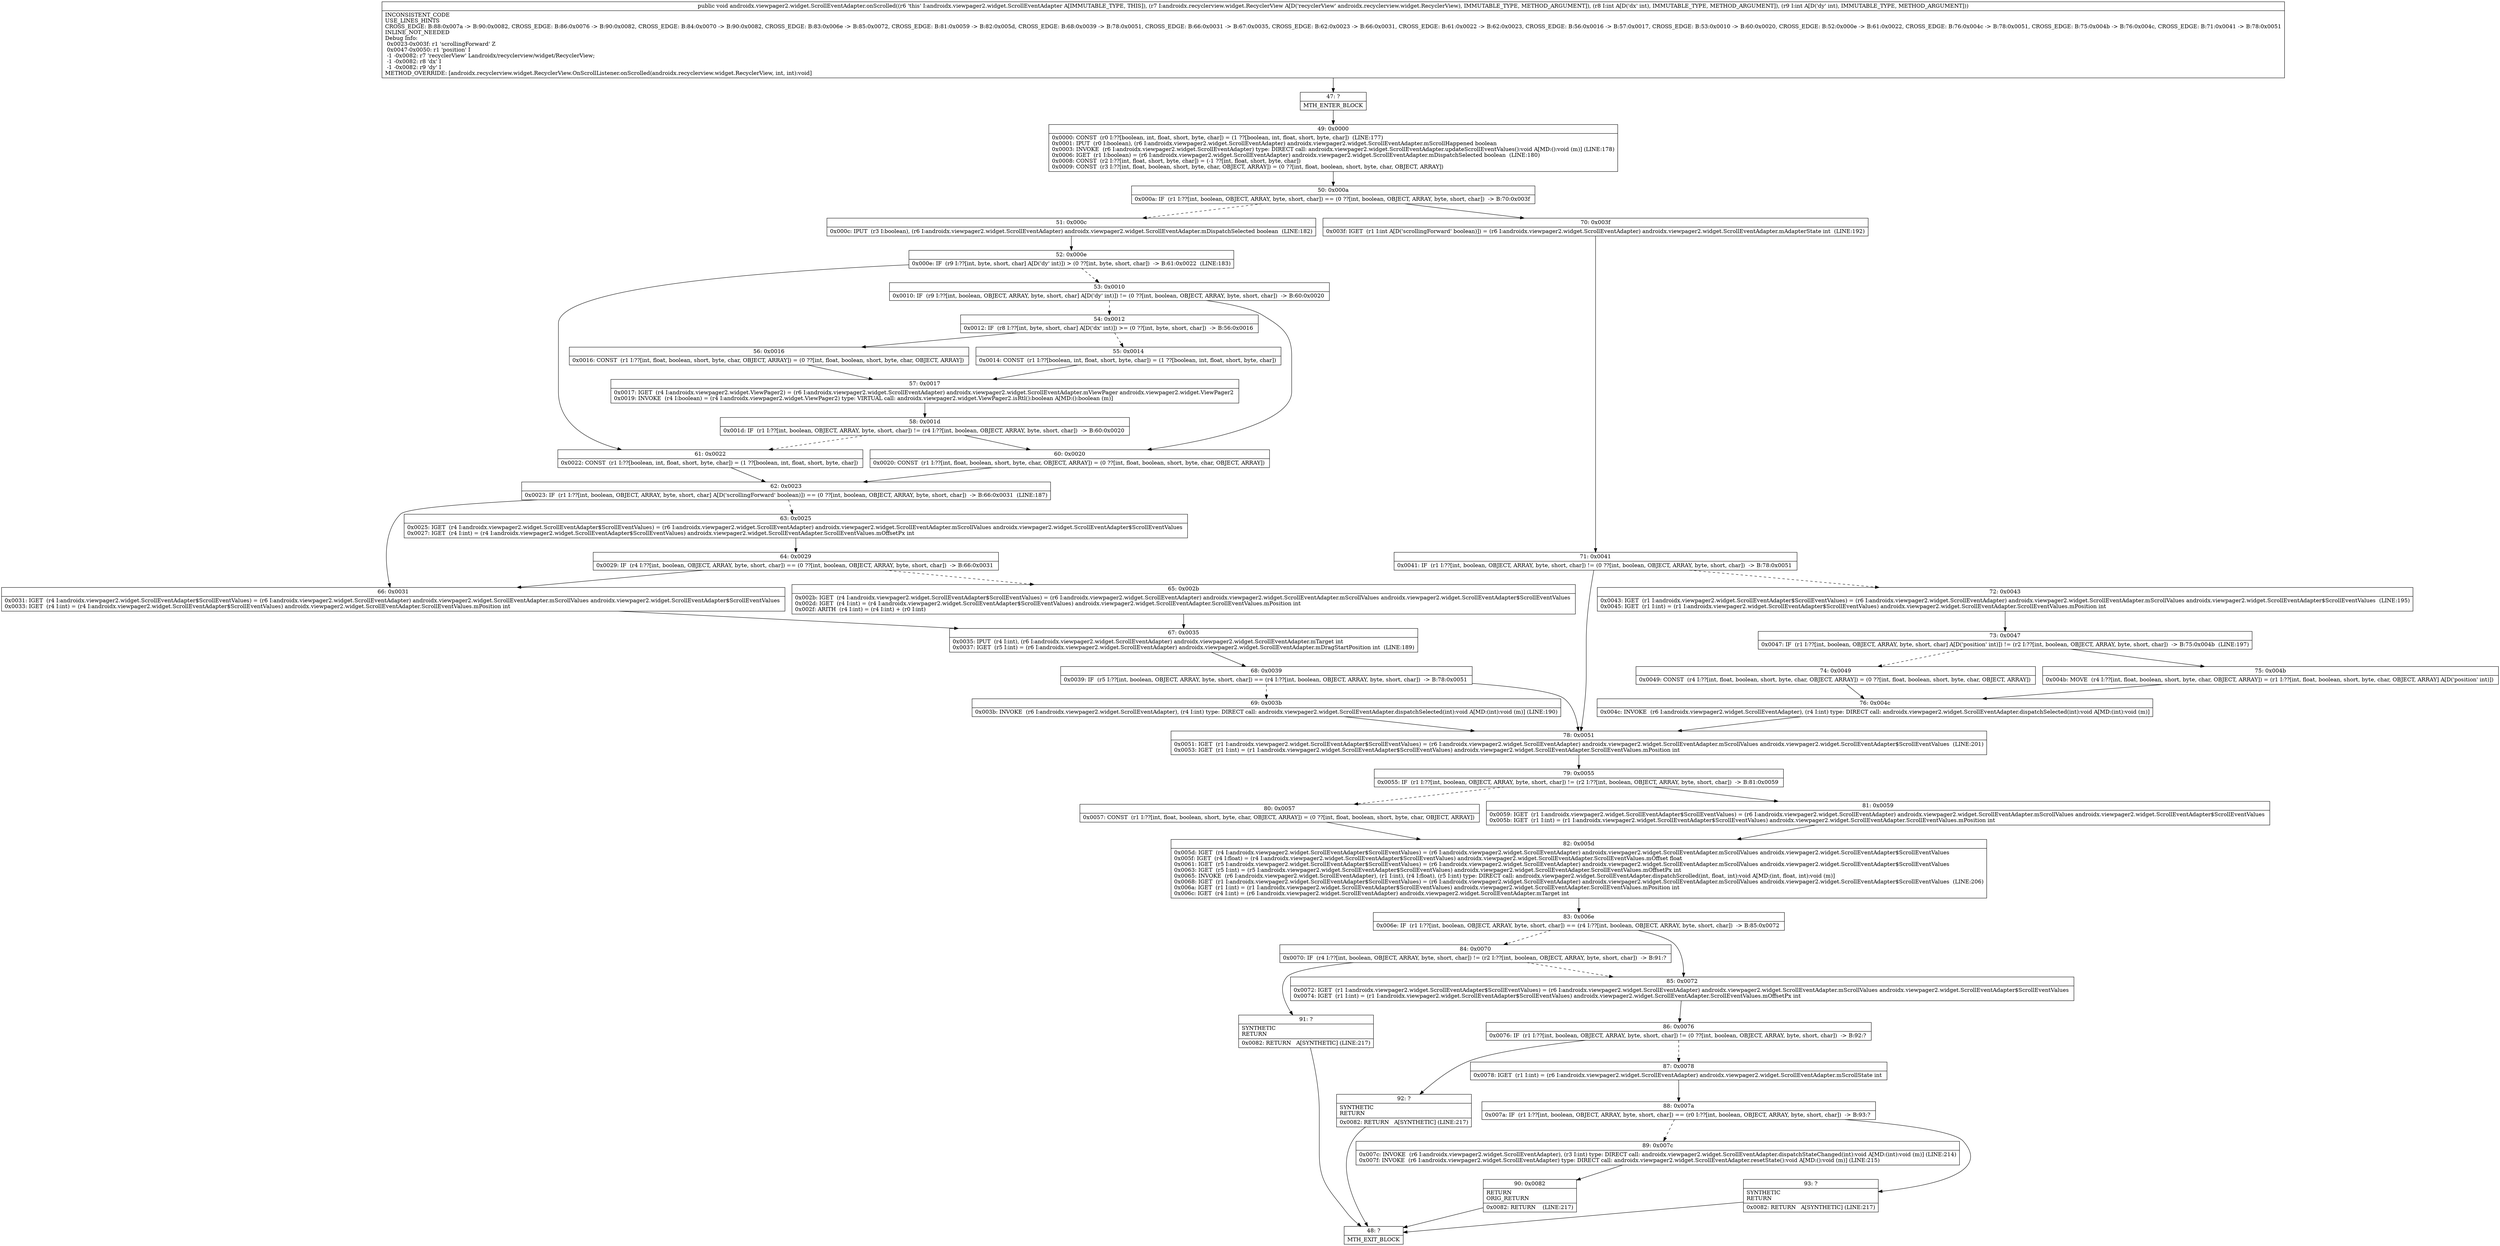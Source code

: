 digraph "CFG forandroidx.viewpager2.widget.ScrollEventAdapter.onScrolled(Landroidx\/recyclerview\/widget\/RecyclerView;II)V" {
Node_47 [shape=record,label="{47\:\ ?|MTH_ENTER_BLOCK\l}"];
Node_49 [shape=record,label="{49\:\ 0x0000|0x0000: CONST  (r0 I:??[boolean, int, float, short, byte, char]) = (1 ??[boolean, int, float, short, byte, char])  (LINE:177)\l0x0001: IPUT  (r0 I:boolean), (r6 I:androidx.viewpager2.widget.ScrollEventAdapter) androidx.viewpager2.widget.ScrollEventAdapter.mScrollHappened boolean \l0x0003: INVOKE  (r6 I:androidx.viewpager2.widget.ScrollEventAdapter) type: DIRECT call: androidx.viewpager2.widget.ScrollEventAdapter.updateScrollEventValues():void A[MD:():void (m)] (LINE:178)\l0x0006: IGET  (r1 I:boolean) = (r6 I:androidx.viewpager2.widget.ScrollEventAdapter) androidx.viewpager2.widget.ScrollEventAdapter.mDispatchSelected boolean  (LINE:180)\l0x0008: CONST  (r2 I:??[int, float, short, byte, char]) = (\-1 ??[int, float, short, byte, char]) \l0x0009: CONST  (r3 I:??[int, float, boolean, short, byte, char, OBJECT, ARRAY]) = (0 ??[int, float, boolean, short, byte, char, OBJECT, ARRAY]) \l}"];
Node_50 [shape=record,label="{50\:\ 0x000a|0x000a: IF  (r1 I:??[int, boolean, OBJECT, ARRAY, byte, short, char]) == (0 ??[int, boolean, OBJECT, ARRAY, byte, short, char])  \-\> B:70:0x003f \l}"];
Node_51 [shape=record,label="{51\:\ 0x000c|0x000c: IPUT  (r3 I:boolean), (r6 I:androidx.viewpager2.widget.ScrollEventAdapter) androidx.viewpager2.widget.ScrollEventAdapter.mDispatchSelected boolean  (LINE:182)\l}"];
Node_52 [shape=record,label="{52\:\ 0x000e|0x000e: IF  (r9 I:??[int, byte, short, char] A[D('dy' int)]) \> (0 ??[int, byte, short, char])  \-\> B:61:0x0022  (LINE:183)\l}"];
Node_53 [shape=record,label="{53\:\ 0x0010|0x0010: IF  (r9 I:??[int, boolean, OBJECT, ARRAY, byte, short, char] A[D('dy' int)]) != (0 ??[int, boolean, OBJECT, ARRAY, byte, short, char])  \-\> B:60:0x0020 \l}"];
Node_54 [shape=record,label="{54\:\ 0x0012|0x0012: IF  (r8 I:??[int, byte, short, char] A[D('dx' int)]) \>= (0 ??[int, byte, short, char])  \-\> B:56:0x0016 \l}"];
Node_55 [shape=record,label="{55\:\ 0x0014|0x0014: CONST  (r1 I:??[boolean, int, float, short, byte, char]) = (1 ??[boolean, int, float, short, byte, char]) \l}"];
Node_57 [shape=record,label="{57\:\ 0x0017|0x0017: IGET  (r4 I:androidx.viewpager2.widget.ViewPager2) = (r6 I:androidx.viewpager2.widget.ScrollEventAdapter) androidx.viewpager2.widget.ScrollEventAdapter.mViewPager androidx.viewpager2.widget.ViewPager2 \l0x0019: INVOKE  (r4 I:boolean) = (r4 I:androidx.viewpager2.widget.ViewPager2) type: VIRTUAL call: androidx.viewpager2.widget.ViewPager2.isRtl():boolean A[MD:():boolean (m)]\l}"];
Node_58 [shape=record,label="{58\:\ 0x001d|0x001d: IF  (r1 I:??[int, boolean, OBJECT, ARRAY, byte, short, char]) != (r4 I:??[int, boolean, OBJECT, ARRAY, byte, short, char])  \-\> B:60:0x0020 \l}"];
Node_56 [shape=record,label="{56\:\ 0x0016|0x0016: CONST  (r1 I:??[int, float, boolean, short, byte, char, OBJECT, ARRAY]) = (0 ??[int, float, boolean, short, byte, char, OBJECT, ARRAY]) \l}"];
Node_60 [shape=record,label="{60\:\ 0x0020|0x0020: CONST  (r1 I:??[int, float, boolean, short, byte, char, OBJECT, ARRAY]) = (0 ??[int, float, boolean, short, byte, char, OBJECT, ARRAY]) \l}"];
Node_62 [shape=record,label="{62\:\ 0x0023|0x0023: IF  (r1 I:??[int, boolean, OBJECT, ARRAY, byte, short, char] A[D('scrollingForward' boolean)]) == (0 ??[int, boolean, OBJECT, ARRAY, byte, short, char])  \-\> B:66:0x0031  (LINE:187)\l}"];
Node_63 [shape=record,label="{63\:\ 0x0025|0x0025: IGET  (r4 I:androidx.viewpager2.widget.ScrollEventAdapter$ScrollEventValues) = (r6 I:androidx.viewpager2.widget.ScrollEventAdapter) androidx.viewpager2.widget.ScrollEventAdapter.mScrollValues androidx.viewpager2.widget.ScrollEventAdapter$ScrollEventValues \l0x0027: IGET  (r4 I:int) = (r4 I:androidx.viewpager2.widget.ScrollEventAdapter$ScrollEventValues) androidx.viewpager2.widget.ScrollEventAdapter.ScrollEventValues.mOffsetPx int \l}"];
Node_64 [shape=record,label="{64\:\ 0x0029|0x0029: IF  (r4 I:??[int, boolean, OBJECT, ARRAY, byte, short, char]) == (0 ??[int, boolean, OBJECT, ARRAY, byte, short, char])  \-\> B:66:0x0031 \l}"];
Node_65 [shape=record,label="{65\:\ 0x002b|0x002b: IGET  (r4 I:androidx.viewpager2.widget.ScrollEventAdapter$ScrollEventValues) = (r6 I:androidx.viewpager2.widget.ScrollEventAdapter) androidx.viewpager2.widget.ScrollEventAdapter.mScrollValues androidx.viewpager2.widget.ScrollEventAdapter$ScrollEventValues \l0x002d: IGET  (r4 I:int) = (r4 I:androidx.viewpager2.widget.ScrollEventAdapter$ScrollEventValues) androidx.viewpager2.widget.ScrollEventAdapter.ScrollEventValues.mPosition int \l0x002f: ARITH  (r4 I:int) = (r4 I:int) + (r0 I:int) \l}"];
Node_67 [shape=record,label="{67\:\ 0x0035|0x0035: IPUT  (r4 I:int), (r6 I:androidx.viewpager2.widget.ScrollEventAdapter) androidx.viewpager2.widget.ScrollEventAdapter.mTarget int \l0x0037: IGET  (r5 I:int) = (r6 I:androidx.viewpager2.widget.ScrollEventAdapter) androidx.viewpager2.widget.ScrollEventAdapter.mDragStartPosition int  (LINE:189)\l}"];
Node_68 [shape=record,label="{68\:\ 0x0039|0x0039: IF  (r5 I:??[int, boolean, OBJECT, ARRAY, byte, short, char]) == (r4 I:??[int, boolean, OBJECT, ARRAY, byte, short, char])  \-\> B:78:0x0051 \l}"];
Node_69 [shape=record,label="{69\:\ 0x003b|0x003b: INVOKE  (r6 I:androidx.viewpager2.widget.ScrollEventAdapter), (r4 I:int) type: DIRECT call: androidx.viewpager2.widget.ScrollEventAdapter.dispatchSelected(int):void A[MD:(int):void (m)] (LINE:190)\l}"];
Node_78 [shape=record,label="{78\:\ 0x0051|0x0051: IGET  (r1 I:androidx.viewpager2.widget.ScrollEventAdapter$ScrollEventValues) = (r6 I:androidx.viewpager2.widget.ScrollEventAdapter) androidx.viewpager2.widget.ScrollEventAdapter.mScrollValues androidx.viewpager2.widget.ScrollEventAdapter$ScrollEventValues  (LINE:201)\l0x0053: IGET  (r1 I:int) = (r1 I:androidx.viewpager2.widget.ScrollEventAdapter$ScrollEventValues) androidx.viewpager2.widget.ScrollEventAdapter.ScrollEventValues.mPosition int \l}"];
Node_79 [shape=record,label="{79\:\ 0x0055|0x0055: IF  (r1 I:??[int, boolean, OBJECT, ARRAY, byte, short, char]) != (r2 I:??[int, boolean, OBJECT, ARRAY, byte, short, char])  \-\> B:81:0x0059 \l}"];
Node_80 [shape=record,label="{80\:\ 0x0057|0x0057: CONST  (r1 I:??[int, float, boolean, short, byte, char, OBJECT, ARRAY]) = (0 ??[int, float, boolean, short, byte, char, OBJECT, ARRAY]) \l}"];
Node_82 [shape=record,label="{82\:\ 0x005d|0x005d: IGET  (r4 I:androidx.viewpager2.widget.ScrollEventAdapter$ScrollEventValues) = (r6 I:androidx.viewpager2.widget.ScrollEventAdapter) androidx.viewpager2.widget.ScrollEventAdapter.mScrollValues androidx.viewpager2.widget.ScrollEventAdapter$ScrollEventValues \l0x005f: IGET  (r4 I:float) = (r4 I:androidx.viewpager2.widget.ScrollEventAdapter$ScrollEventValues) androidx.viewpager2.widget.ScrollEventAdapter.ScrollEventValues.mOffset float \l0x0061: IGET  (r5 I:androidx.viewpager2.widget.ScrollEventAdapter$ScrollEventValues) = (r6 I:androidx.viewpager2.widget.ScrollEventAdapter) androidx.viewpager2.widget.ScrollEventAdapter.mScrollValues androidx.viewpager2.widget.ScrollEventAdapter$ScrollEventValues \l0x0063: IGET  (r5 I:int) = (r5 I:androidx.viewpager2.widget.ScrollEventAdapter$ScrollEventValues) androidx.viewpager2.widget.ScrollEventAdapter.ScrollEventValues.mOffsetPx int \l0x0065: INVOKE  (r6 I:androidx.viewpager2.widget.ScrollEventAdapter), (r1 I:int), (r4 I:float), (r5 I:int) type: DIRECT call: androidx.viewpager2.widget.ScrollEventAdapter.dispatchScrolled(int, float, int):void A[MD:(int, float, int):void (m)]\l0x0068: IGET  (r1 I:androidx.viewpager2.widget.ScrollEventAdapter$ScrollEventValues) = (r6 I:androidx.viewpager2.widget.ScrollEventAdapter) androidx.viewpager2.widget.ScrollEventAdapter.mScrollValues androidx.viewpager2.widget.ScrollEventAdapter$ScrollEventValues  (LINE:206)\l0x006a: IGET  (r1 I:int) = (r1 I:androidx.viewpager2.widget.ScrollEventAdapter$ScrollEventValues) androidx.viewpager2.widget.ScrollEventAdapter.ScrollEventValues.mPosition int \l0x006c: IGET  (r4 I:int) = (r6 I:androidx.viewpager2.widget.ScrollEventAdapter) androidx.viewpager2.widget.ScrollEventAdapter.mTarget int \l}"];
Node_83 [shape=record,label="{83\:\ 0x006e|0x006e: IF  (r1 I:??[int, boolean, OBJECT, ARRAY, byte, short, char]) == (r4 I:??[int, boolean, OBJECT, ARRAY, byte, short, char])  \-\> B:85:0x0072 \l}"];
Node_84 [shape=record,label="{84\:\ 0x0070|0x0070: IF  (r4 I:??[int, boolean, OBJECT, ARRAY, byte, short, char]) != (r2 I:??[int, boolean, OBJECT, ARRAY, byte, short, char])  \-\> B:91:? \l}"];
Node_91 [shape=record,label="{91\:\ ?|SYNTHETIC\lRETURN\l|0x0082: RETURN   A[SYNTHETIC] (LINE:217)\l}"];
Node_48 [shape=record,label="{48\:\ ?|MTH_EXIT_BLOCK\l}"];
Node_85 [shape=record,label="{85\:\ 0x0072|0x0072: IGET  (r1 I:androidx.viewpager2.widget.ScrollEventAdapter$ScrollEventValues) = (r6 I:androidx.viewpager2.widget.ScrollEventAdapter) androidx.viewpager2.widget.ScrollEventAdapter.mScrollValues androidx.viewpager2.widget.ScrollEventAdapter$ScrollEventValues \l0x0074: IGET  (r1 I:int) = (r1 I:androidx.viewpager2.widget.ScrollEventAdapter$ScrollEventValues) androidx.viewpager2.widget.ScrollEventAdapter.ScrollEventValues.mOffsetPx int \l}"];
Node_86 [shape=record,label="{86\:\ 0x0076|0x0076: IF  (r1 I:??[int, boolean, OBJECT, ARRAY, byte, short, char]) != (0 ??[int, boolean, OBJECT, ARRAY, byte, short, char])  \-\> B:92:? \l}"];
Node_87 [shape=record,label="{87\:\ 0x0078|0x0078: IGET  (r1 I:int) = (r6 I:androidx.viewpager2.widget.ScrollEventAdapter) androidx.viewpager2.widget.ScrollEventAdapter.mScrollState int \l}"];
Node_88 [shape=record,label="{88\:\ 0x007a|0x007a: IF  (r1 I:??[int, boolean, OBJECT, ARRAY, byte, short, char]) == (r0 I:??[int, boolean, OBJECT, ARRAY, byte, short, char])  \-\> B:93:? \l}"];
Node_89 [shape=record,label="{89\:\ 0x007c|0x007c: INVOKE  (r6 I:androidx.viewpager2.widget.ScrollEventAdapter), (r3 I:int) type: DIRECT call: androidx.viewpager2.widget.ScrollEventAdapter.dispatchStateChanged(int):void A[MD:(int):void (m)] (LINE:214)\l0x007f: INVOKE  (r6 I:androidx.viewpager2.widget.ScrollEventAdapter) type: DIRECT call: androidx.viewpager2.widget.ScrollEventAdapter.resetState():void A[MD:():void (m)] (LINE:215)\l}"];
Node_90 [shape=record,label="{90\:\ 0x0082|RETURN\lORIG_RETURN\l|0x0082: RETURN    (LINE:217)\l}"];
Node_93 [shape=record,label="{93\:\ ?|SYNTHETIC\lRETURN\l|0x0082: RETURN   A[SYNTHETIC] (LINE:217)\l}"];
Node_92 [shape=record,label="{92\:\ ?|SYNTHETIC\lRETURN\l|0x0082: RETURN   A[SYNTHETIC] (LINE:217)\l}"];
Node_81 [shape=record,label="{81\:\ 0x0059|0x0059: IGET  (r1 I:androidx.viewpager2.widget.ScrollEventAdapter$ScrollEventValues) = (r6 I:androidx.viewpager2.widget.ScrollEventAdapter) androidx.viewpager2.widget.ScrollEventAdapter.mScrollValues androidx.viewpager2.widget.ScrollEventAdapter$ScrollEventValues \l0x005b: IGET  (r1 I:int) = (r1 I:androidx.viewpager2.widget.ScrollEventAdapter$ScrollEventValues) androidx.viewpager2.widget.ScrollEventAdapter.ScrollEventValues.mPosition int \l}"];
Node_66 [shape=record,label="{66\:\ 0x0031|0x0031: IGET  (r4 I:androidx.viewpager2.widget.ScrollEventAdapter$ScrollEventValues) = (r6 I:androidx.viewpager2.widget.ScrollEventAdapter) androidx.viewpager2.widget.ScrollEventAdapter.mScrollValues androidx.viewpager2.widget.ScrollEventAdapter$ScrollEventValues \l0x0033: IGET  (r4 I:int) = (r4 I:androidx.viewpager2.widget.ScrollEventAdapter$ScrollEventValues) androidx.viewpager2.widget.ScrollEventAdapter.ScrollEventValues.mPosition int \l}"];
Node_61 [shape=record,label="{61\:\ 0x0022|0x0022: CONST  (r1 I:??[boolean, int, float, short, byte, char]) = (1 ??[boolean, int, float, short, byte, char]) \l}"];
Node_70 [shape=record,label="{70\:\ 0x003f|0x003f: IGET  (r1 I:int A[D('scrollingForward' boolean)]) = (r6 I:androidx.viewpager2.widget.ScrollEventAdapter) androidx.viewpager2.widget.ScrollEventAdapter.mAdapterState int  (LINE:192)\l}"];
Node_71 [shape=record,label="{71\:\ 0x0041|0x0041: IF  (r1 I:??[int, boolean, OBJECT, ARRAY, byte, short, char]) != (0 ??[int, boolean, OBJECT, ARRAY, byte, short, char])  \-\> B:78:0x0051 \l}"];
Node_72 [shape=record,label="{72\:\ 0x0043|0x0043: IGET  (r1 I:androidx.viewpager2.widget.ScrollEventAdapter$ScrollEventValues) = (r6 I:androidx.viewpager2.widget.ScrollEventAdapter) androidx.viewpager2.widget.ScrollEventAdapter.mScrollValues androidx.viewpager2.widget.ScrollEventAdapter$ScrollEventValues  (LINE:195)\l0x0045: IGET  (r1 I:int) = (r1 I:androidx.viewpager2.widget.ScrollEventAdapter$ScrollEventValues) androidx.viewpager2.widget.ScrollEventAdapter.ScrollEventValues.mPosition int \l}"];
Node_73 [shape=record,label="{73\:\ 0x0047|0x0047: IF  (r1 I:??[int, boolean, OBJECT, ARRAY, byte, short, char] A[D('position' int)]) != (r2 I:??[int, boolean, OBJECT, ARRAY, byte, short, char])  \-\> B:75:0x004b  (LINE:197)\l}"];
Node_74 [shape=record,label="{74\:\ 0x0049|0x0049: CONST  (r4 I:??[int, float, boolean, short, byte, char, OBJECT, ARRAY]) = (0 ??[int, float, boolean, short, byte, char, OBJECT, ARRAY]) \l}"];
Node_76 [shape=record,label="{76\:\ 0x004c|0x004c: INVOKE  (r6 I:androidx.viewpager2.widget.ScrollEventAdapter), (r4 I:int) type: DIRECT call: androidx.viewpager2.widget.ScrollEventAdapter.dispatchSelected(int):void A[MD:(int):void (m)]\l}"];
Node_75 [shape=record,label="{75\:\ 0x004b|0x004b: MOVE  (r4 I:??[int, float, boolean, short, byte, char, OBJECT, ARRAY]) = (r1 I:??[int, float, boolean, short, byte, char, OBJECT, ARRAY] A[D('position' int)]) \l}"];
MethodNode[shape=record,label="{public void androidx.viewpager2.widget.ScrollEventAdapter.onScrolled((r6 'this' I:androidx.viewpager2.widget.ScrollEventAdapter A[IMMUTABLE_TYPE, THIS]), (r7 I:androidx.recyclerview.widget.RecyclerView A[D('recyclerView' androidx.recyclerview.widget.RecyclerView), IMMUTABLE_TYPE, METHOD_ARGUMENT]), (r8 I:int A[D('dx' int), IMMUTABLE_TYPE, METHOD_ARGUMENT]), (r9 I:int A[D('dy' int), IMMUTABLE_TYPE, METHOD_ARGUMENT]))  | INCONSISTENT_CODE\lUSE_LINES_HINTS\lCROSS_EDGE: B:88:0x007a \-\> B:90:0x0082, CROSS_EDGE: B:86:0x0076 \-\> B:90:0x0082, CROSS_EDGE: B:84:0x0070 \-\> B:90:0x0082, CROSS_EDGE: B:83:0x006e \-\> B:85:0x0072, CROSS_EDGE: B:81:0x0059 \-\> B:82:0x005d, CROSS_EDGE: B:68:0x0039 \-\> B:78:0x0051, CROSS_EDGE: B:66:0x0031 \-\> B:67:0x0035, CROSS_EDGE: B:62:0x0023 \-\> B:66:0x0031, CROSS_EDGE: B:61:0x0022 \-\> B:62:0x0023, CROSS_EDGE: B:56:0x0016 \-\> B:57:0x0017, CROSS_EDGE: B:53:0x0010 \-\> B:60:0x0020, CROSS_EDGE: B:52:0x000e \-\> B:61:0x0022, CROSS_EDGE: B:76:0x004c \-\> B:78:0x0051, CROSS_EDGE: B:75:0x004b \-\> B:76:0x004c, CROSS_EDGE: B:71:0x0041 \-\> B:78:0x0051\lINLINE_NOT_NEEDED\lDebug Info:\l  0x0023\-0x003f: r1 'scrollingForward' Z\l  0x0047\-0x0050: r1 'position' I\l  \-1 \-0x0082: r7 'recyclerView' Landroidx\/recyclerview\/widget\/RecyclerView;\l  \-1 \-0x0082: r8 'dx' I\l  \-1 \-0x0082: r9 'dy' I\lMETHOD_OVERRIDE: [androidx.recyclerview.widget.RecyclerView.OnScrollListener.onScrolled(androidx.recyclerview.widget.RecyclerView, int, int):void]\l}"];
MethodNode -> Node_47;Node_47 -> Node_49;
Node_49 -> Node_50;
Node_50 -> Node_51[style=dashed];
Node_50 -> Node_70;
Node_51 -> Node_52;
Node_52 -> Node_53[style=dashed];
Node_52 -> Node_61;
Node_53 -> Node_54[style=dashed];
Node_53 -> Node_60;
Node_54 -> Node_55[style=dashed];
Node_54 -> Node_56;
Node_55 -> Node_57;
Node_57 -> Node_58;
Node_58 -> Node_60;
Node_58 -> Node_61[style=dashed];
Node_56 -> Node_57;
Node_60 -> Node_62;
Node_62 -> Node_63[style=dashed];
Node_62 -> Node_66;
Node_63 -> Node_64;
Node_64 -> Node_65[style=dashed];
Node_64 -> Node_66;
Node_65 -> Node_67;
Node_67 -> Node_68;
Node_68 -> Node_69[style=dashed];
Node_68 -> Node_78;
Node_69 -> Node_78;
Node_78 -> Node_79;
Node_79 -> Node_80[style=dashed];
Node_79 -> Node_81;
Node_80 -> Node_82;
Node_82 -> Node_83;
Node_83 -> Node_84[style=dashed];
Node_83 -> Node_85;
Node_84 -> Node_85[style=dashed];
Node_84 -> Node_91;
Node_91 -> Node_48;
Node_85 -> Node_86;
Node_86 -> Node_87[style=dashed];
Node_86 -> Node_92;
Node_87 -> Node_88;
Node_88 -> Node_89[style=dashed];
Node_88 -> Node_93;
Node_89 -> Node_90;
Node_90 -> Node_48;
Node_93 -> Node_48;
Node_92 -> Node_48;
Node_81 -> Node_82;
Node_66 -> Node_67;
Node_61 -> Node_62;
Node_70 -> Node_71;
Node_71 -> Node_72[style=dashed];
Node_71 -> Node_78;
Node_72 -> Node_73;
Node_73 -> Node_74[style=dashed];
Node_73 -> Node_75;
Node_74 -> Node_76;
Node_76 -> Node_78;
Node_75 -> Node_76;
}

